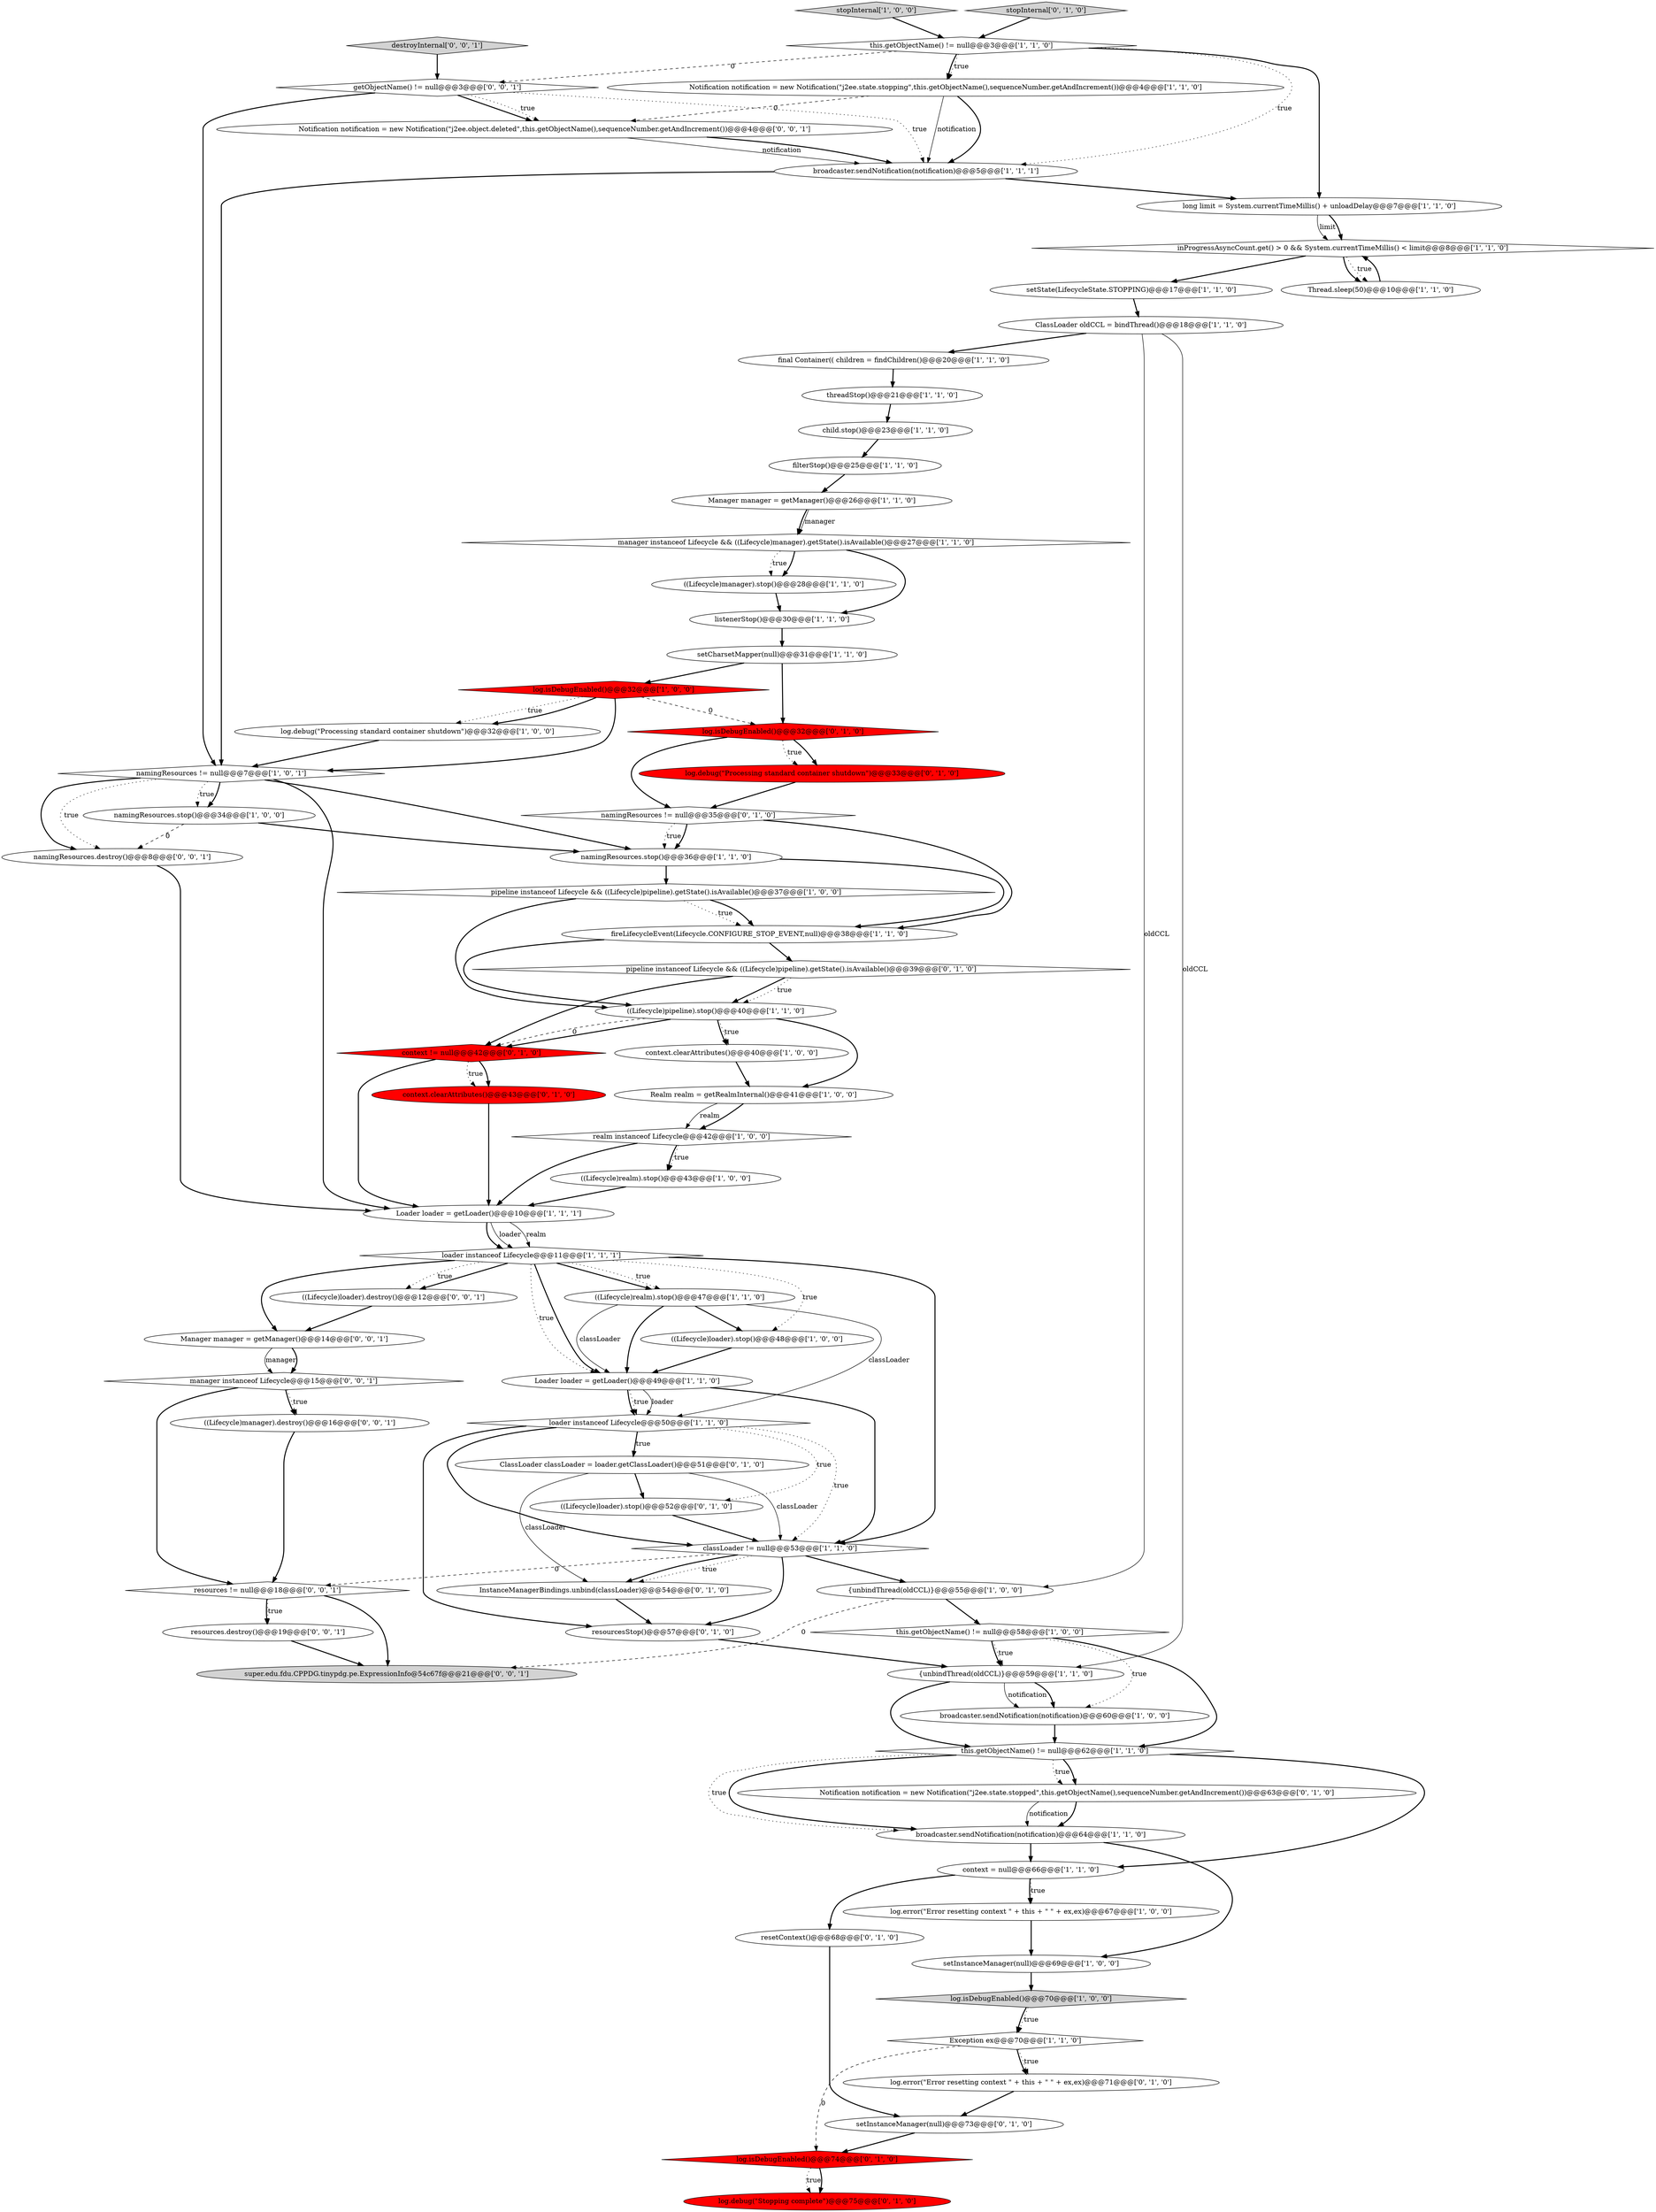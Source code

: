 digraph {
15 [style = filled, label = "classLoader != null@@@53@@@['1', '1', '0']", fillcolor = white, shape = diamond image = "AAA0AAABBB1BBB"];
70 [style = filled, label = "resources.destroy()@@@19@@@['0', '0', '1']", fillcolor = white, shape = ellipse image = "AAA0AAABBB3BBB"];
33 [style = filled, label = "((Lifecycle)pipeline).stop()@@@40@@@['1', '1', '0']", fillcolor = white, shape = ellipse image = "AAA0AAABBB1BBB"];
28 [style = filled, label = "realm instanceof Lifecycle@@@42@@@['1', '0', '0']", fillcolor = white, shape = diamond image = "AAA0AAABBB1BBB"];
34 [style = filled, label = "Loader loader = getLoader()@@@49@@@['1', '1', '0']", fillcolor = white, shape = ellipse image = "AAA0AAABBB1BBB"];
58 [style = filled, label = "log.isDebugEnabled()@@@74@@@['0', '1', '0']", fillcolor = red, shape = diamond image = "AAA1AAABBB2BBB"];
18 [style = filled, label = "setCharsetMapper(null)@@@31@@@['1', '1', '0']", fillcolor = white, shape = ellipse image = "AAA0AAABBB1BBB"];
1 [style = filled, label = "log.debug(\"Processing standard container shutdown\")@@@32@@@['1', '0', '0']", fillcolor = white, shape = ellipse image = "AAA0AAABBB1BBB"];
10 [style = filled, label = "listenerStop()@@@30@@@['1', '1', '0']", fillcolor = white, shape = ellipse image = "AAA0AAABBB1BBB"];
30 [style = filled, label = "namingResources.stop()@@@36@@@['1', '1', '0']", fillcolor = white, shape = ellipse image = "AAA0AAABBB1BBB"];
64 [style = filled, label = "pipeline instanceof Lifecycle && ((Lifecycle)pipeline).getState().isAvailable()@@@39@@@['0', '1', '0']", fillcolor = white, shape = diamond image = "AAA0AAABBB2BBB"];
23 [style = filled, label = "stopInternal['1', '0', '0']", fillcolor = lightgray, shape = diamond image = "AAA0AAABBB1BBB"];
53 [style = filled, label = "log.debug(\"Stopping complete\")@@@75@@@['0', '1', '0']", fillcolor = red, shape = ellipse image = "AAA1AAABBB2BBB"];
69 [style = filled, label = "Notification notification = new Notification(\"j2ee.object.deleted\",this.getObjectName(),sequenceNumber.getAndIncrement())@@@4@@@['0', '0', '1']", fillcolor = white, shape = ellipse image = "AAA0AAABBB3BBB"];
35 [style = filled, label = "broadcaster.sendNotification(notification)@@@64@@@['1', '1', '0']", fillcolor = white, shape = ellipse image = "AAA0AAABBB1BBB"];
27 [style = filled, label = "loader instanceof Lifecycle@@@11@@@['1', '1', '1']", fillcolor = white, shape = diamond image = "AAA0AAABBB1BBB"];
59 [style = filled, label = "resetContext()@@@68@@@['0', '1', '0']", fillcolor = white, shape = ellipse image = "AAA0AAABBB2BBB"];
63 [style = filled, label = "context != null@@@42@@@['0', '1', '0']", fillcolor = red, shape = diamond image = "AAA1AAABBB2BBB"];
24 [style = filled, label = "this.getObjectName() != null@@@3@@@['1', '1', '0']", fillcolor = white, shape = diamond image = "AAA0AAABBB1BBB"];
19 [style = filled, label = "namingResources != null@@@7@@@['1', '0', '1']", fillcolor = white, shape = diamond image = "AAA0AAABBB1BBB"];
9 [style = filled, label = "Realm realm = getRealmInternal()@@@41@@@['1', '0', '0']", fillcolor = white, shape = ellipse image = "AAA0AAABBB1BBB"];
73 [style = filled, label = "super.edu.fdu.CPPDG.tinypdg.pe.ExpressionInfo@54c67f@@@21@@@['0', '0', '1']", fillcolor = lightgray, shape = ellipse image = "AAA0AAABBB3BBB"];
61 [style = filled, label = "log.debug(\"Processing standard container shutdown\")@@@33@@@['0', '1', '0']", fillcolor = red, shape = ellipse image = "AAA1AAABBB2BBB"];
50 [style = filled, label = "setInstanceManager(null)@@@73@@@['0', '1', '0']", fillcolor = white, shape = ellipse image = "AAA0AAABBB2BBB"];
47 [style = filled, label = "broadcaster.sendNotification(notification)@@@5@@@['1', '1', '1']", fillcolor = white, shape = ellipse image = "AAA0AAABBB1BBB"];
17 [style = filled, label = "Notification notification = new Notification(\"j2ee.state.stopping\",this.getObjectName(),sequenceNumber.getAndIncrement())@@@4@@@['1', '1', '0']", fillcolor = white, shape = ellipse image = "AAA0AAABBB1BBB"];
67 [style = filled, label = "namingResources.destroy()@@@8@@@['0', '0', '1']", fillcolor = white, shape = ellipse image = "AAA0AAABBB3BBB"];
36 [style = filled, label = "child.stop()@@@23@@@['1', '1', '0']", fillcolor = white, shape = ellipse image = "AAA0AAABBB1BBB"];
25 [style = filled, label = "this.getObjectName() != null@@@58@@@['1', '0', '0']", fillcolor = white, shape = diamond image = "AAA0AAABBB1BBB"];
14 [style = filled, label = "((Lifecycle)manager).stop()@@@28@@@['1', '1', '0']", fillcolor = white, shape = ellipse image = "AAA0AAABBB1BBB"];
0 [style = filled, label = "Manager manager = getManager()@@@26@@@['1', '1', '0']", fillcolor = white, shape = ellipse image = "AAA0AAABBB1BBB"];
12 [style = filled, label = "context = null@@@66@@@['1', '1', '0']", fillcolor = white, shape = ellipse image = "AAA0AAABBB1BBB"];
43 [style = filled, label = "Loader loader = getLoader()@@@10@@@['1', '1', '1']", fillcolor = white, shape = ellipse image = "AAA0AAABBB1BBB"];
8 [style = filled, label = "long limit = System.currentTimeMillis() + unloadDelay@@@7@@@['1', '1', '0']", fillcolor = white, shape = ellipse image = "AAA0AAABBB1BBB"];
42 [style = filled, label = "fireLifecycleEvent(Lifecycle.CONFIGURE_STOP_EVENT,null)@@@38@@@['1', '1', '0']", fillcolor = white, shape = ellipse image = "AAA0AAABBB1BBB"];
48 [style = filled, label = "ClassLoader classLoader = loader.getClassLoader()@@@51@@@['0', '1', '0']", fillcolor = white, shape = ellipse image = "AAA0AAABBB2BBB"];
65 [style = filled, label = "getObjectName() != null@@@3@@@['0', '0', '1']", fillcolor = white, shape = diamond image = "AAA0AAABBB3BBB"];
74 [style = filled, label = "manager instanceof Lifecycle@@@15@@@['0', '0', '1']", fillcolor = white, shape = diamond image = "AAA0AAABBB3BBB"];
5 [style = filled, label = "filterStop()@@@25@@@['1', '1', '0']", fillcolor = white, shape = ellipse image = "AAA0AAABBB1BBB"];
49 [style = filled, label = "namingResources != null@@@35@@@['0', '1', '0']", fillcolor = white, shape = diamond image = "AAA0AAABBB2BBB"];
26 [style = filled, label = "ClassLoader oldCCL = bindThread()@@@18@@@['1', '1', '0']", fillcolor = white, shape = ellipse image = "AAA0AAABBB1BBB"];
51 [style = filled, label = "log.isDebugEnabled()@@@32@@@['0', '1', '0']", fillcolor = red, shape = diamond image = "AAA1AAABBB2BBB"];
37 [style = filled, label = "log.isDebugEnabled()@@@32@@@['1', '0', '0']", fillcolor = red, shape = diamond image = "AAA1AAABBB1BBB"];
39 [style = filled, label = "broadcaster.sendNotification(notification)@@@60@@@['1', '0', '0']", fillcolor = white, shape = ellipse image = "AAA0AAABBB1BBB"];
7 [style = filled, label = "pipeline instanceof Lifecycle && ((Lifecycle)pipeline).getState().isAvailable()@@@37@@@['1', '0', '0']", fillcolor = white, shape = diamond image = "AAA0AAABBB1BBB"];
56 [style = filled, label = "Notification notification = new Notification(\"j2ee.state.stopped\",this.getObjectName(),sequenceNumber.getAndIncrement())@@@63@@@['0', '1', '0']", fillcolor = white, shape = ellipse image = "AAA0AAABBB2BBB"];
31 [style = filled, label = "setInstanceManager(null)@@@69@@@['1', '0', '0']", fillcolor = white, shape = ellipse image = "AAA0AAABBB1BBB"];
72 [style = filled, label = "((Lifecycle)manager).destroy()@@@16@@@['0', '0', '1']", fillcolor = white, shape = ellipse image = "AAA0AAABBB3BBB"];
4 [style = filled, label = "((Lifecycle)realm).stop()@@@43@@@['1', '0', '0']", fillcolor = white, shape = ellipse image = "AAA0AAABBB1BBB"];
11 [style = filled, label = "((Lifecycle)realm).stop()@@@47@@@['1', '1', '0']", fillcolor = white, shape = ellipse image = "AAA0AAABBB1BBB"];
3 [style = filled, label = "context.clearAttributes()@@@40@@@['1', '0', '0']", fillcolor = white, shape = ellipse image = "AAA0AAABBB1BBB"];
40 [style = filled, label = "Thread.sleep(50)@@@10@@@['1', '1', '0']", fillcolor = white, shape = ellipse image = "AAA0AAABBB1BBB"];
57 [style = filled, label = "stopInternal['0', '1', '0']", fillcolor = lightgray, shape = diamond image = "AAA0AAABBB2BBB"];
60 [style = filled, label = "InstanceManagerBindings.unbind(classLoader)@@@54@@@['0', '1', '0']", fillcolor = white, shape = ellipse image = "AAA0AAABBB2BBB"];
71 [style = filled, label = "destroyInternal['0', '0', '1']", fillcolor = lightgray, shape = diamond image = "AAA0AAABBB3BBB"];
21 [style = filled, label = "Exception ex@@@70@@@['1', '1', '0']", fillcolor = white, shape = diamond image = "AAA0AAABBB1BBB"];
66 [style = filled, label = "Manager manager = getManager()@@@14@@@['0', '0', '1']", fillcolor = white, shape = ellipse image = "AAA0AAABBB3BBB"];
16 [style = filled, label = "manager instanceof Lifecycle && ((Lifecycle)manager).getState().isAvailable()@@@27@@@['1', '1', '0']", fillcolor = white, shape = diamond image = "AAA0AAABBB1BBB"];
29 [style = filled, label = "loader instanceof Lifecycle@@@50@@@['1', '1', '0']", fillcolor = white, shape = diamond image = "AAA0AAABBB1BBB"];
32 [style = filled, label = "threadStop()@@@21@@@['1', '1', '0']", fillcolor = white, shape = ellipse image = "AAA0AAABBB1BBB"];
75 [style = filled, label = "resources != null@@@18@@@['0', '0', '1']", fillcolor = white, shape = diamond image = "AAA0AAABBB3BBB"];
6 [style = filled, label = "setState(LifecycleState.STOPPING)@@@17@@@['1', '1', '0']", fillcolor = white, shape = ellipse image = "AAA0AAABBB1BBB"];
38 [style = filled, label = "namingResources.stop()@@@34@@@['1', '0', '0']", fillcolor = white, shape = ellipse image = "AAA0AAABBB1BBB"];
2 [style = filled, label = "{unbindThread(oldCCL)}@@@55@@@['1', '0', '0']", fillcolor = white, shape = ellipse image = "AAA0AAABBB1BBB"];
45 [style = filled, label = "final Container(( children = findChildren()@@@20@@@['1', '1', '0']", fillcolor = white, shape = ellipse image = "AAA0AAABBB1BBB"];
55 [style = filled, label = "log.error(\"Error resetting context \" + this + \" \" + ex,ex)@@@71@@@['0', '1', '0']", fillcolor = white, shape = ellipse image = "AAA0AAABBB2BBB"];
46 [style = filled, label = "log.error(\"Error resetting context \" + this + \" \" + ex,ex)@@@67@@@['1', '0', '0']", fillcolor = white, shape = ellipse image = "AAA0AAABBB1BBB"];
62 [style = filled, label = "resourcesStop()@@@57@@@['0', '1', '0']", fillcolor = white, shape = ellipse image = "AAA0AAABBB2BBB"];
41 [style = filled, label = "((Lifecycle)loader).stop()@@@48@@@['1', '0', '0']", fillcolor = white, shape = ellipse image = "AAA0AAABBB1BBB"];
54 [style = filled, label = "context.clearAttributes()@@@43@@@['0', '1', '0']", fillcolor = red, shape = ellipse image = "AAA1AAABBB2BBB"];
20 [style = filled, label = "log.isDebugEnabled()@@@70@@@['1', '0', '0']", fillcolor = lightgray, shape = diamond image = "AAA0AAABBB1BBB"];
22 [style = filled, label = "{unbindThread(oldCCL)}@@@59@@@['1', '1', '0']", fillcolor = white, shape = ellipse image = "AAA0AAABBB1BBB"];
68 [style = filled, label = "((Lifecycle)loader).destroy()@@@12@@@['0', '0', '1']", fillcolor = white, shape = ellipse image = "AAA0AAABBB3BBB"];
13 [style = filled, label = "inProgressAsyncCount.get() > 0 && System.currentTimeMillis() < limit@@@8@@@['1', '1', '0']", fillcolor = white, shape = diamond image = "AAA0AAABBB1BBB"];
52 [style = filled, label = "((Lifecycle)loader).stop()@@@52@@@['0', '1', '0']", fillcolor = white, shape = ellipse image = "AAA0AAABBB2BBB"];
44 [style = filled, label = "this.getObjectName() != null@@@62@@@['1', '1', '0']", fillcolor = white, shape = diamond image = "AAA0AAABBB1BBB"];
29->15 [style = bold, label=""];
33->3 [style = dotted, label="true"];
22->39 [style = solid, label="notification"];
75->70 [style = dotted, label="true"];
25->22 [style = bold, label=""];
74->72 [style = bold, label=""];
29->48 [style = dotted, label="true"];
44->35 [style = bold, label=""];
37->51 [style = dashed, label="0"];
24->17 [style = dotted, label="true"];
34->15 [style = bold, label=""];
34->29 [style = dotted, label="true"];
68->66 [style = bold, label=""];
46->31 [style = bold, label=""];
37->1 [style = dotted, label="true"];
40->13 [style = bold, label=""];
8->13 [style = solid, label="limit"];
27->15 [style = bold, label=""];
25->44 [style = bold, label=""];
33->63 [style = bold, label=""];
48->52 [style = bold, label=""];
70->73 [style = bold, label=""];
38->30 [style = bold, label=""];
27->68 [style = bold, label=""];
28->43 [style = bold, label=""];
51->61 [style = bold, label=""];
5->0 [style = bold, label=""];
12->46 [style = dotted, label="true"];
24->17 [style = bold, label=""];
65->69 [style = bold, label=""];
16->14 [style = bold, label=""];
64->33 [style = bold, label=""];
65->19 [style = bold, label=""];
31->20 [style = bold, label=""];
2->25 [style = bold, label=""];
71->65 [style = bold, label=""];
35->12 [style = bold, label=""];
61->49 [style = bold, label=""];
63->43 [style = bold, label=""];
69->47 [style = solid, label="notification"];
35->31 [style = bold, label=""];
27->68 [style = dotted, label="true"];
9->28 [style = solid, label="realm"];
33->3 [style = bold, label=""];
44->56 [style = dotted, label="true"];
49->30 [style = dotted, label="true"];
58->53 [style = dotted, label="true"];
19->38 [style = dotted, label="true"];
63->54 [style = bold, label=""];
37->1 [style = bold, label=""];
30->42 [style = bold, label=""];
29->62 [style = bold, label=""];
60->62 [style = bold, label=""];
14->10 [style = bold, label=""];
27->41 [style = dotted, label="true"];
13->40 [style = bold, label=""];
34->29 [style = solid, label="loader"];
44->12 [style = bold, label=""];
7->42 [style = dotted, label="true"];
57->24 [style = bold, label=""];
44->35 [style = dotted, label="true"];
29->52 [style = dotted, label="true"];
7->33 [style = bold, label=""];
27->11 [style = bold, label=""];
30->7 [style = bold, label=""];
43->27 [style = bold, label=""];
16->14 [style = dotted, label="true"];
15->60 [style = dotted, label="true"];
7->42 [style = bold, label=""];
18->51 [style = bold, label=""];
32->36 [style = bold, label=""];
17->47 [style = solid, label="notification"];
64->33 [style = dotted, label="true"];
13->40 [style = dotted, label="true"];
24->8 [style = bold, label=""];
11->29 [style = solid, label="classLoader"];
1->19 [style = bold, label=""];
19->38 [style = bold, label=""];
22->44 [style = bold, label=""];
52->15 [style = bold, label=""];
18->37 [style = bold, label=""];
19->67 [style = bold, label=""];
74->75 [style = bold, label=""];
10->18 [style = bold, label=""];
34->29 [style = bold, label=""];
0->16 [style = bold, label=""];
59->50 [style = bold, label=""];
44->56 [style = bold, label=""];
43->27 [style = solid, label="loader"];
15->75 [style = dashed, label="0"];
6->26 [style = bold, label=""];
62->22 [style = bold, label=""];
50->58 [style = bold, label=""];
24->47 [style = dotted, label="true"];
54->43 [style = bold, label=""];
72->75 [style = bold, label=""];
26->2 [style = solid, label="oldCCL"];
45->32 [style = bold, label=""];
51->61 [style = dotted, label="true"];
25->39 [style = dotted, label="true"];
48->60 [style = solid, label="classLoader"];
33->63 [style = dashed, label="0"];
65->47 [style = dotted, label="true"];
56->35 [style = bold, label=""];
9->28 [style = bold, label=""];
3->9 [style = bold, label=""];
11->41 [style = bold, label=""];
21->55 [style = bold, label=""];
56->35 [style = solid, label="notification"];
26->22 [style = solid, label="oldCCL"];
27->34 [style = bold, label=""];
12->46 [style = bold, label=""];
58->53 [style = bold, label=""];
74->72 [style = dotted, label="true"];
49->30 [style = bold, label=""];
11->34 [style = solid, label="classLoader"];
75->73 [style = bold, label=""];
28->4 [style = dotted, label="true"];
22->39 [style = bold, label=""];
36->5 [style = bold, label=""];
55->50 [style = bold, label=""];
42->64 [style = bold, label=""];
13->6 [style = bold, label=""];
24->65 [style = dashed, label="0"];
19->43 [style = bold, label=""];
41->34 [style = bold, label=""];
67->43 [style = bold, label=""];
43->27 [style = solid, label="realm"];
8->13 [style = bold, label=""];
66->74 [style = solid, label="manager"];
75->70 [style = bold, label=""];
49->42 [style = bold, label=""];
48->15 [style = solid, label="classLoader"];
15->60 [style = bold, label=""];
15->2 [style = bold, label=""];
38->67 [style = dashed, label="0"];
4->43 [style = bold, label=""];
39->44 [style = bold, label=""];
47->8 [style = bold, label=""];
19->67 [style = dotted, label="true"];
27->34 [style = dotted, label="true"];
16->10 [style = bold, label=""];
21->58 [style = dashed, label="0"];
17->47 [style = bold, label=""];
17->69 [style = dashed, label="0"];
64->63 [style = bold, label=""];
66->74 [style = bold, label=""];
42->33 [style = bold, label=""];
15->62 [style = bold, label=""];
20->21 [style = dotted, label="true"];
51->49 [style = bold, label=""];
2->73 [style = dashed, label="0"];
29->15 [style = dotted, label="true"];
33->9 [style = bold, label=""];
65->69 [style = dotted, label="true"];
27->11 [style = dotted, label="true"];
20->21 [style = bold, label=""];
21->55 [style = dotted, label="true"];
23->24 [style = bold, label=""];
11->34 [style = bold, label=""];
63->54 [style = dotted, label="true"];
47->19 [style = bold, label=""];
69->47 [style = bold, label=""];
25->22 [style = dotted, label="true"];
12->59 [style = bold, label=""];
0->16 [style = solid, label="manager"];
26->45 [style = bold, label=""];
27->66 [style = bold, label=""];
37->19 [style = bold, label=""];
29->48 [style = bold, label=""];
28->4 [style = bold, label=""];
19->30 [style = bold, label=""];
}
